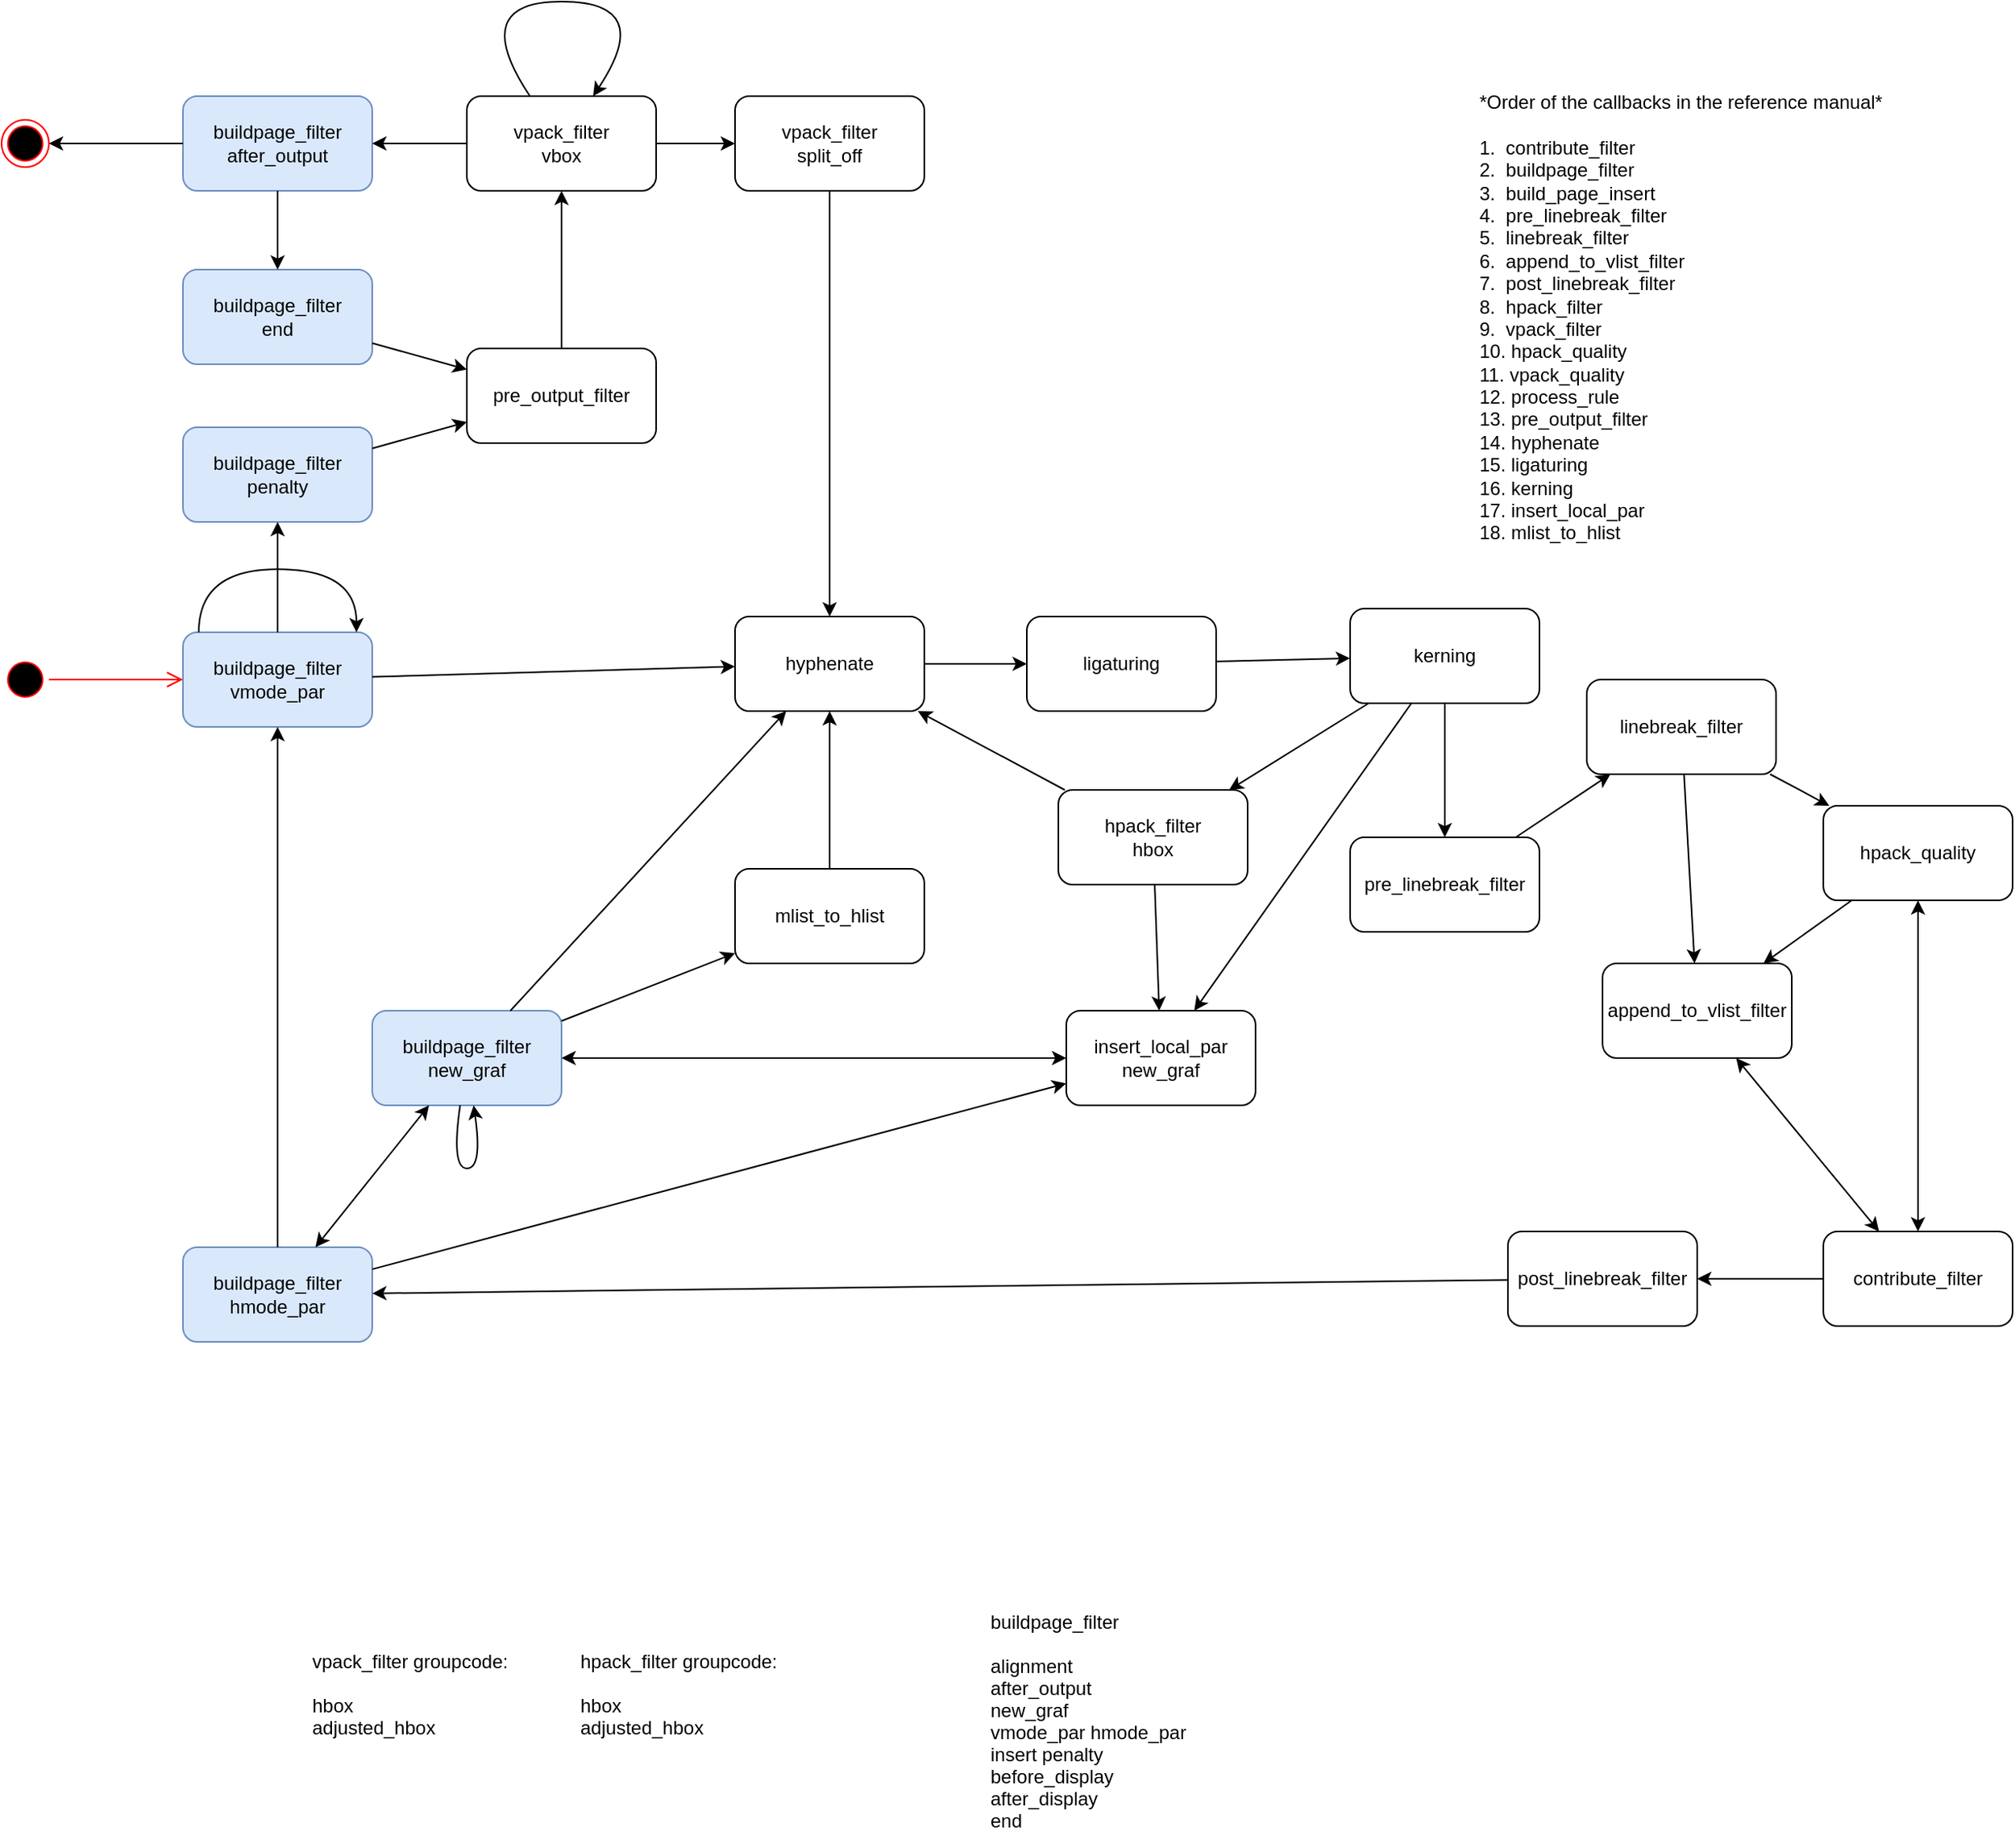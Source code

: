<mxfile version="20.7.4" type="github">
  <diagram id="zfaEt4gKCj_0UKEIoMqn" name="Page-1">
    <mxGraphModel dx="2643" dy="2744" grid="1" gridSize="10" guides="1" tooltips="1" connect="1" arrows="1" fold="1" page="1" pageScale="1" pageWidth="850" pageHeight="1100" math="0" shadow="0">
      <root>
        <mxCell id="0" />
        <mxCell id="1" parent="0" />
        <mxCell id="djWxkopLFHNJiZqGL8su-4" value="&lt;div&gt;buildpage_filter&lt;/div&gt;&lt;div&gt;vmode_par&lt;br&gt;&lt;/div&gt;" style="rounded=1;whiteSpace=wrap;html=1;fillColor=#dae8fc;strokeColor=#6c8ebf;" parent="1" vertex="1">
          <mxGeometry x="-340" y="370" width="120" height="60" as="geometry" />
        </mxCell>
        <mxCell id="otv5-7mAPzJiCk5ETvPB-1" value="hyphenate" style="rounded=1;whiteSpace=wrap;html=1;" parent="1" vertex="1">
          <mxGeometry x="10" y="360" width="120" height="60" as="geometry" />
        </mxCell>
        <mxCell id="otv5-7mAPzJiCk5ETvPB-4" value="ligaturing" style="rounded=1;whiteSpace=wrap;html=1;" parent="1" vertex="1">
          <mxGeometry x="195" y="360" width="120" height="60" as="geometry" />
        </mxCell>
        <mxCell id="otv5-7mAPzJiCk5ETvPB-5" value="&lt;div&gt;insert_local_par&lt;/div&gt;&lt;div&gt;new_graf&lt;br&gt;&lt;/div&gt;" style="rounded=1;whiteSpace=wrap;html=1;" parent="1" vertex="1">
          <mxGeometry x="220" y="610" width="120" height="60" as="geometry" />
        </mxCell>
        <mxCell id="otv5-7mAPzJiCk5ETvPB-6" value="kerning" style="rounded=1;whiteSpace=wrap;html=1;" parent="1" vertex="1">
          <mxGeometry x="400" y="355" width="120" height="60" as="geometry" />
        </mxCell>
        <mxCell id="otv5-7mAPzJiCk5ETvPB-7" value="&lt;div&gt;hpack_filter&lt;/div&gt;&lt;div&gt;hbox&lt;br&gt;&lt;/div&gt;" style="rounded=1;whiteSpace=wrap;html=1;" parent="1" vertex="1">
          <mxGeometry x="215" y="470" width="120" height="60" as="geometry" />
        </mxCell>
        <mxCell id="otv5-7mAPzJiCk5ETvPB-18" value="&lt;div&gt;buildpage_filter&lt;/div&gt;&lt;div&gt;hmode_par&lt;br&gt;&lt;/div&gt;" style="rounded=1;whiteSpace=wrap;html=1;fillColor=#dae8fc;strokeColor=#6c8ebf;" parent="1" vertex="1">
          <mxGeometry x="-340" y="760" width="120" height="60" as="geometry" />
        </mxCell>
        <mxCell id="otv5-7mAPzJiCk5ETvPB-19" value="&lt;div&gt;buildpage_filter&lt;/div&gt;&lt;div&gt;new_graf&lt;br&gt;&lt;/div&gt;" style="rounded=1;whiteSpace=wrap;html=1;fillColor=#dae8fc;strokeColor=#6c8ebf;" parent="1" vertex="1">
          <mxGeometry x="-220" y="610" width="120" height="60" as="geometry" />
        </mxCell>
        <mxCell id="otv5-7mAPzJiCk5ETvPB-25" value="" style="endArrow=classic;html=1;rounded=0;sketch=0;strokeColor=default;" parent="1" source="otv5-7mAPzJiCk5ETvPB-1" target="otv5-7mAPzJiCk5ETvPB-4" edge="1">
          <mxGeometry width="50" height="50" relative="1" as="geometry">
            <mxPoint x="180" y="470" as="sourcePoint" />
            <mxPoint x="310" y="410" as="targetPoint" />
          </mxGeometry>
        </mxCell>
        <mxCell id="otv5-7mAPzJiCk5ETvPB-26" value="" style="endArrow=classic;html=1;rounded=0;sketch=0;strokeColor=default;" parent="1" source="djWxkopLFHNJiZqGL8su-4" target="otv5-7mAPzJiCk5ETvPB-1" edge="1">
          <mxGeometry width="50" height="50" relative="1" as="geometry">
            <mxPoint x="430" y="700" as="sourcePoint" />
            <mxPoint x="480" y="650" as="targetPoint" />
          </mxGeometry>
        </mxCell>
        <mxCell id="otv5-7mAPzJiCk5ETvPB-27" value="" style="endArrow=classic;html=1;rounded=0;sketch=0;strokeColor=default;" parent="1" source="otv5-7mAPzJiCk5ETvPB-4" target="otv5-7mAPzJiCk5ETvPB-6" edge="1">
          <mxGeometry width="50" height="50" relative="1" as="geometry">
            <mxPoint x="410" y="270" as="sourcePoint" />
            <mxPoint x="460" y="220" as="targetPoint" />
          </mxGeometry>
        </mxCell>
        <mxCell id="otv5-7mAPzJiCk5ETvPB-28" value="" style="endArrow=classic;html=1;rounded=0;sketch=0;strokeColor=default;" parent="1" source="otv5-7mAPzJiCk5ETvPB-6" target="otv5-7mAPzJiCk5ETvPB-7" edge="1">
          <mxGeometry width="50" height="50" relative="1" as="geometry">
            <mxPoint x="450" y="720" as="sourcePoint" />
            <mxPoint x="500" y="670" as="targetPoint" />
          </mxGeometry>
        </mxCell>
        <mxCell id="otv5-7mAPzJiCk5ETvPB-29" value="" style="endArrow=classic;html=1;rounded=0;sketch=0;strokeColor=default;" parent="1" source="otv5-7mAPzJiCk5ETvPB-7" target="otv5-7mAPzJiCk5ETvPB-1" edge="1">
          <mxGeometry width="50" height="50" relative="1" as="geometry">
            <mxPoint x="460" y="730" as="sourcePoint" />
            <mxPoint x="510" y="680" as="targetPoint" />
          </mxGeometry>
        </mxCell>
        <mxCell id="otv5-7mAPzJiCk5ETvPB-31" value="" style="endArrow=classic;html=1;rounded=0;sketch=0;strokeColor=default;" parent="1" source="otv5-7mAPzJiCk5ETvPB-6" target="otv5-7mAPzJiCk5ETvPB-5" edge="1">
          <mxGeometry width="50" height="50" relative="1" as="geometry">
            <mxPoint x="430" y="700" as="sourcePoint" />
            <mxPoint x="480" y="650" as="targetPoint" />
          </mxGeometry>
        </mxCell>
        <mxCell id="otv5-7mAPzJiCk5ETvPB-34" value="" style="endArrow=classic;html=1;rounded=0;sketch=0;strokeColor=default;" parent="1" edge="1" target="69okxtc1C7XsFGIcPhdR-3" source="otv5-7mAPzJiCk5ETvPB-6">
          <mxGeometry width="50" height="50" relative="1" as="geometry">
            <mxPoint x="450" y="720" as="sourcePoint" />
            <mxPoint x="500" y="670" as="targetPoint" />
          </mxGeometry>
        </mxCell>
        <mxCell id="otv5-7mAPzJiCk5ETvPB-35" value="" style="endArrow=classic;html=1;rounded=0;sketch=0;strokeColor=default;" parent="1" source="otv5-7mAPzJiCk5ETvPB-40" target="otv5-7mAPzJiCk5ETvPB-1" edge="1">
          <mxGeometry width="50" height="50" relative="1" as="geometry">
            <mxPoint x="460" y="730" as="sourcePoint" />
            <mxPoint x="80" y="320" as="targetPoint" />
          </mxGeometry>
        </mxCell>
        <mxCell id="otv5-7mAPzJiCk5ETvPB-36" value="" style="endArrow=classic;html=1;rounded=0;sketch=0;strokeColor=default;" parent="1" source="otv5-7mAPzJiCk5ETvPB-19" target="otv5-7mAPzJiCk5ETvPB-40" edge="1">
          <mxGeometry width="50" height="50" relative="1" as="geometry">
            <mxPoint x="80" y="730" as="sourcePoint" />
            <mxPoint x="130" y="680" as="targetPoint" />
          </mxGeometry>
        </mxCell>
        <mxCell id="otv5-7mAPzJiCk5ETvPB-39" value="linebreak_filter" style="rounded=1;whiteSpace=wrap;html=1;" parent="1" vertex="1">
          <mxGeometry x="550" y="400" width="120" height="60" as="geometry" />
        </mxCell>
        <mxCell id="otv5-7mAPzJiCk5ETvPB-40" value="mlist_to_hlist" style="rounded=1;whiteSpace=wrap;html=1;" parent="1" vertex="1">
          <mxGeometry x="10" y="520" width="120" height="60" as="geometry" />
        </mxCell>
        <mxCell id="69okxtc1C7XsFGIcPhdR-1" value="append_to_vlist_filter" style="rounded=1;whiteSpace=wrap;html=1;" vertex="1" parent="1">
          <mxGeometry x="560" y="580" width="120" height="60" as="geometry" />
        </mxCell>
        <mxCell id="69okxtc1C7XsFGIcPhdR-2" value="&lt;div&gt;buildpage_filter&lt;/div&gt;&lt;div&gt;penalty&lt;br&gt;&lt;/div&gt;" style="rounded=1;whiteSpace=wrap;html=1;fillColor=#dae8fc;strokeColor=#6c8ebf;" vertex="1" parent="1">
          <mxGeometry x="-340" y="240" width="120" height="60" as="geometry" />
        </mxCell>
        <mxCell id="69okxtc1C7XsFGIcPhdR-3" value="pre_linebreak_filter" style="rounded=1;whiteSpace=wrap;html=1;" vertex="1" parent="1">
          <mxGeometry x="400" y="500" width="120" height="60" as="geometry" />
        </mxCell>
        <mxCell id="69okxtc1C7XsFGIcPhdR-4" value="" style="endArrow=classic;html=1;rounded=0;sketch=0;strokeColor=default;" edge="1" parent="1" source="69okxtc1C7XsFGIcPhdR-3" target="otv5-7mAPzJiCk5ETvPB-39">
          <mxGeometry width="50" height="50" relative="1" as="geometry">
            <mxPoint x="460" y="730" as="sourcePoint" />
            <mxPoint x="510" y="680" as="targetPoint" />
          </mxGeometry>
        </mxCell>
        <mxCell id="69okxtc1C7XsFGIcPhdR-5" value="" style="endArrow=classic;html=1;rounded=0;sketch=0;strokeColor=default;" edge="1" parent="1" source="otv5-7mAPzJiCk5ETvPB-39" target="69okxtc1C7XsFGIcPhdR-1">
          <mxGeometry width="50" height="50" relative="1" as="geometry">
            <mxPoint x="470" y="740" as="sourcePoint" />
            <mxPoint x="520" y="690" as="targetPoint" />
          </mxGeometry>
        </mxCell>
        <mxCell id="69okxtc1C7XsFGIcPhdR-9" value="post_linebreak_filter" style="rounded=1;whiteSpace=wrap;html=1;" vertex="1" parent="1">
          <mxGeometry x="500" y="750" width="120" height="60" as="geometry" />
        </mxCell>
        <mxCell id="69okxtc1C7XsFGIcPhdR-10" value="pre_output_filter" style="rounded=1;whiteSpace=wrap;html=1;" vertex="1" parent="1">
          <mxGeometry x="-160" y="190" width="120" height="60" as="geometry" />
        </mxCell>
        <mxCell id="69okxtc1C7XsFGIcPhdR-12" value="" style="endArrow=classic;html=1;rounded=0;sketch=0;strokeColor=default;" edge="1" parent="1" source="69okxtc1C7XsFGIcPhdR-10" target="69okxtc1C7XsFGIcPhdR-18">
          <mxGeometry width="50" height="50" relative="1" as="geometry">
            <mxPoint x="-80" y="940" as="sourcePoint" />
            <mxPoint x="-30" y="890" as="targetPoint" />
          </mxGeometry>
        </mxCell>
        <mxCell id="69okxtc1C7XsFGIcPhdR-13" value="" style="endArrow=classic;html=1;rounded=0;sketch=0;strokeColor=default;" edge="1" parent="1" source="djWxkopLFHNJiZqGL8su-4" target="69okxtc1C7XsFGIcPhdR-2">
          <mxGeometry width="50" height="50" relative="1" as="geometry">
            <mxPoint x="-200" y="920" as="sourcePoint" />
            <mxPoint x="-150" y="870" as="targetPoint" />
          </mxGeometry>
        </mxCell>
        <mxCell id="69okxtc1C7XsFGIcPhdR-14" value="" style="endArrow=classic;html=1;rounded=0;sketch=0;strokeColor=default;" edge="1" parent="1" source="69okxtc1C7XsFGIcPhdR-9" target="otv5-7mAPzJiCk5ETvPB-18">
          <mxGeometry width="50" height="50" relative="1" as="geometry">
            <mxPoint x="360" y="710" as="sourcePoint" />
            <mxPoint x="410" y="660" as="targetPoint" />
          </mxGeometry>
        </mxCell>
        <mxCell id="69okxtc1C7XsFGIcPhdR-15" value="" style="endArrow=classic;html=1;rounded=0;sketch=0;strokeColor=default;" edge="1" parent="1" source="otv5-7mAPzJiCk5ETvPB-18" target="djWxkopLFHNJiZqGL8su-4">
          <mxGeometry width="50" height="50" relative="1" as="geometry">
            <mxPoint x="-190" y="930" as="sourcePoint" />
            <mxPoint x="-140" y="880" as="targetPoint" />
          </mxGeometry>
        </mxCell>
        <mxCell id="69okxtc1C7XsFGIcPhdR-16" value="" style="endArrow=classic;html=1;rounded=0;sketch=0;strokeColor=default;" edge="1" parent="1" source="69okxtc1C7XsFGIcPhdR-2" target="69okxtc1C7XsFGIcPhdR-10">
          <mxGeometry width="50" height="50" relative="1" as="geometry">
            <mxPoint x="360" y="710" as="sourcePoint" />
            <mxPoint x="410" y="660" as="targetPoint" />
          </mxGeometry>
        </mxCell>
        <mxCell id="69okxtc1C7XsFGIcPhdR-17" value="&lt;div&gt;buildpage_filter&lt;/div&gt;&lt;div&gt;end&lt;br&gt;&lt;/div&gt;" style="rounded=1;whiteSpace=wrap;html=1;fillColor=#dae8fc;strokeColor=#6c8ebf;" vertex="1" parent="1">
          <mxGeometry x="-340" y="140" width="120" height="60" as="geometry" />
        </mxCell>
        <mxCell id="69okxtc1C7XsFGIcPhdR-18" value="&lt;div&gt;vpack_filter&lt;/div&gt;&lt;div&gt;vbox&lt;br&gt;&lt;/div&gt;" style="rounded=1;whiteSpace=wrap;html=1;" vertex="1" parent="1">
          <mxGeometry x="-160" y="30" width="120" height="60" as="geometry" />
        </mxCell>
        <mxCell id="69okxtc1C7XsFGIcPhdR-19" value="" style="endArrow=classic;html=1;rounded=0;sketch=0;strokeColor=default;" edge="1" parent="1" source="69okxtc1C7XsFGIcPhdR-21" target="otv5-7mAPzJiCk5ETvPB-1">
          <mxGeometry width="50" height="50" relative="1" as="geometry">
            <mxPoint x="-90" y="930" as="sourcePoint" />
            <mxPoint x="-40" y="880" as="targetPoint" />
          </mxGeometry>
        </mxCell>
        <mxCell id="69okxtc1C7XsFGIcPhdR-20" value="" style="endArrow=classic;html=1;sketch=0;strokeColor=default;curved=1;" edge="1" parent="1" source="69okxtc1C7XsFGIcPhdR-18" target="69okxtc1C7XsFGIcPhdR-18">
          <mxGeometry width="50" height="50" relative="1" as="geometry">
            <mxPoint x="350" y="790" as="sourcePoint" />
            <mxPoint x="400" y="740" as="targetPoint" />
            <Array as="points">
              <mxPoint x="-40" y="-30" />
            </Array>
          </mxGeometry>
        </mxCell>
        <mxCell id="69okxtc1C7XsFGIcPhdR-21" value="&lt;div&gt;vpack_filter&lt;/div&gt;&lt;div&gt;split_off&lt;br&gt;&lt;/div&gt;" style="rounded=1;whiteSpace=wrap;html=1;" vertex="1" parent="1">
          <mxGeometry x="10" y="30" width="120" height="60" as="geometry" />
        </mxCell>
        <mxCell id="69okxtc1C7XsFGIcPhdR-22" value="&lt;div&gt;buildpage_filter&lt;/div&gt;&lt;div&gt;after_output&lt;br&gt;&lt;/div&gt;" style="rounded=1;whiteSpace=wrap;html=1;fillColor=#dae8fc;strokeColor=#6c8ebf;" vertex="1" parent="1">
          <mxGeometry x="-340" y="30" width="120" height="60" as="geometry" />
        </mxCell>
        <mxCell id="69okxtc1C7XsFGIcPhdR-24" value="" style="endArrow=classic;html=1;rounded=0;sketch=0;strokeColor=default;" edge="1" parent="1" source="69okxtc1C7XsFGIcPhdR-18" target="69okxtc1C7XsFGIcPhdR-22">
          <mxGeometry width="50" height="50" relative="1" as="geometry">
            <mxPoint x="350" y="790" as="sourcePoint" />
            <mxPoint x="10" y="1150" as="targetPoint" />
          </mxGeometry>
        </mxCell>
        <mxCell id="69okxtc1C7XsFGIcPhdR-27" value="" style="ellipse;html=1;shape=startState;fillColor=#000000;strokeColor=#ff0000;" vertex="1" parent="1">
          <mxGeometry x="-455" y="385" width="30" height="30" as="geometry" />
        </mxCell>
        <mxCell id="69okxtc1C7XsFGIcPhdR-28" value="" style="edgeStyle=orthogonalEdgeStyle;html=1;verticalAlign=bottom;endArrow=open;endSize=8;strokeColor=#ff0000;rounded=0;sketch=0;exitX=1;exitY=0.5;exitDx=0;exitDy=0;" edge="1" source="69okxtc1C7XsFGIcPhdR-27" parent="1" target="djWxkopLFHNJiZqGL8su-4">
          <mxGeometry relative="1" as="geometry">
            <mxPoint x="-160" y="660" as="targetPoint" />
          </mxGeometry>
        </mxCell>
        <mxCell id="69okxtc1C7XsFGIcPhdR-30" value="" style="ellipse;html=1;shape=endState;fillColor=#000000;strokeColor=#ff0000;" vertex="1" parent="1">
          <mxGeometry x="-455" y="45" width="30" height="30" as="geometry" />
        </mxCell>
        <mxCell id="69okxtc1C7XsFGIcPhdR-31" value="" style="endArrow=classic;html=1;rounded=0;sketch=0;strokeColor=default;" edge="1" parent="1" source="69okxtc1C7XsFGIcPhdR-22" target="69okxtc1C7XsFGIcPhdR-30">
          <mxGeometry width="50" height="50" relative="1" as="geometry">
            <mxPoint x="350" y="790" as="sourcePoint" />
            <mxPoint x="110" y="1210" as="targetPoint" />
          </mxGeometry>
        </mxCell>
        <mxCell id="69okxtc1C7XsFGIcPhdR-34" value="" style="endArrow=classic;html=1;rounded=0;sketch=0;strokeColor=default;" edge="1" parent="1" source="69okxtc1C7XsFGIcPhdR-17" target="69okxtc1C7XsFGIcPhdR-10">
          <mxGeometry width="50" height="50" relative="1" as="geometry">
            <mxPoint x="350" y="780" as="sourcePoint" />
            <mxPoint x="400" y="730" as="targetPoint" />
          </mxGeometry>
        </mxCell>
        <mxCell id="69okxtc1C7XsFGIcPhdR-36" value="" style="endArrow=classic;html=1;rounded=0;sketch=0;strokeColor=default;" edge="1" parent="1" source="69okxtc1C7XsFGIcPhdR-22" target="69okxtc1C7XsFGIcPhdR-17">
          <mxGeometry width="50" height="50" relative="1" as="geometry">
            <mxPoint x="350" y="780" as="sourcePoint" />
            <mxPoint x="400" y="730" as="targetPoint" />
          </mxGeometry>
        </mxCell>
        <mxCell id="69okxtc1C7XsFGIcPhdR-37" value="*Order of the callbacks in the reference manual*&#xa;&#xa;1.  contribute_filter&#xa;2.  buildpage_filter&#xa;3.  build_page_insert&#xa;4.  pre_linebreak_filter&#xa;5.  linebreak_filter&#xa;6.  append_to_vlist_filter&#xa;7.  post_linebreak_filter&#xa;8.  hpack_filter&#xa;9.  vpack_filter&#xa;10. hpack_quality&#xa;11. vpack_quality&#xa;12. process_rule&#xa;13. pre_output_filter&#xa;14. hyphenate&#xa;15. ligaturing&#xa;16. kerning&#xa;17. insert_local_par&#xa;18. mlist_to_hlist" style="text;whiteSpace=wrap;html=1;" vertex="1" parent="1">
          <mxGeometry x="480" y="20" width="290" height="310" as="geometry" />
        </mxCell>
        <mxCell id="69okxtc1C7XsFGIcPhdR-40" value="buildpage_filter&#xa;&#xa;alignment&#xa;after_output &#xa;new_graf &#xa;vmode_par hmode_par &#xa;insert penalty &#xa;before_display &#xa;after_display &#xa;end" style="align=left;fontColor=default;fontStyle=0;strokeColor=none;fillColor=none;" vertex="1" parent="1">
          <mxGeometry x="170" y="980" width="140" height="160" as="geometry" />
        </mxCell>
        <mxCell id="69okxtc1C7XsFGIcPhdR-43" value="" style="endArrow=classic;html=1;rounded=0;sketch=0;strokeColor=default;fontColor=default;" edge="1" parent="1" source="69okxtc1C7XsFGIcPhdR-18" target="69okxtc1C7XsFGIcPhdR-21">
          <mxGeometry width="50" height="50" relative="1" as="geometry">
            <mxPoint x="290" y="1070" as="sourcePoint" />
            <mxPoint x="340" y="1020" as="targetPoint" />
          </mxGeometry>
        </mxCell>
        <mxCell id="69okxtc1C7XsFGIcPhdR-44" value="hpack_filter groupcode:&#xa;&#xa;hbox&#xa;adjusted_hbox&#xa;" style="align=left;fontColor=default;fontStyle=0;strokeColor=none;fillColor=none;" vertex="1" parent="1">
          <mxGeometry x="-90" y="970" width="140" height="160" as="geometry" />
        </mxCell>
        <mxCell id="69okxtc1C7XsFGIcPhdR-45" value="vpack_filter groupcode:&#xa;&#xa;hbox&#xa;adjusted_hbox&#xa;" style="align=left;fontColor=default;fontStyle=0;strokeColor=none;fillColor=none;" vertex="1" parent="1">
          <mxGeometry x="-260" y="970" width="140" height="160" as="geometry" />
        </mxCell>
        <mxCell id="69okxtc1C7XsFGIcPhdR-6" value="" style="endArrow=classic;html=1;rounded=0;sketch=0;strokeColor=default;" edge="1" parent="1" source="69okxtc1C7XsFGIcPhdR-59" target="69okxtc1C7XsFGIcPhdR-9">
          <mxGeometry width="50" height="50" relative="1" as="geometry">
            <mxPoint x="690" y="910" as="sourcePoint" />
            <mxPoint x="530" y="700" as="targetPoint" />
          </mxGeometry>
        </mxCell>
        <mxCell id="69okxtc1C7XsFGIcPhdR-59" value="contribute_filter" style="rounded=1;whiteSpace=wrap;html=1;fontSize=12;fontColor=default;fillColor=none;" vertex="1" parent="1">
          <mxGeometry x="700" y="750" width="120" height="60" as="geometry" />
        </mxCell>
        <mxCell id="69okxtc1C7XsFGIcPhdR-61" value="" style="endArrow=classic;html=1;rounded=0;sketch=0;strokeColor=default;fontSize=12;fontColor=default;" edge="1" parent="1" source="otv5-7mAPzJiCk5ETvPB-7" target="otv5-7mAPzJiCk5ETvPB-5">
          <mxGeometry width="50" height="50" relative="1" as="geometry">
            <mxPoint x="240" y="1020" as="sourcePoint" />
            <mxPoint x="290" y="970" as="targetPoint" />
          </mxGeometry>
        </mxCell>
        <mxCell id="69okxtc1C7XsFGIcPhdR-64" value="" style="endArrow=classic;startArrow=classic;html=1;rounded=0;sketch=0;strokeColor=default;fontSize=12;fontColor=default;" edge="1" parent="1" source="otv5-7mAPzJiCk5ETvPB-19" target="otv5-7mAPzJiCk5ETvPB-5">
          <mxGeometry width="50" height="50" relative="1" as="geometry">
            <mxPoint x="240" y="1020" as="sourcePoint" />
            <mxPoint x="290" y="970" as="targetPoint" />
          </mxGeometry>
        </mxCell>
        <mxCell id="69okxtc1C7XsFGIcPhdR-65" value="" style="endArrow=classic;startArrow=classic;html=1;rounded=0;sketch=0;strokeColor=default;fontSize=12;fontColor=default;" edge="1" parent="1" source="otv5-7mAPzJiCk5ETvPB-19" target="otv5-7mAPzJiCk5ETvPB-18">
          <mxGeometry width="50" height="50" relative="1" as="geometry">
            <mxPoint x="240" y="1020" as="sourcePoint" />
            <mxPoint x="290" y="970" as="targetPoint" />
          </mxGeometry>
        </mxCell>
        <mxCell id="69okxtc1C7XsFGIcPhdR-66" value="" style="endArrow=classic;html=1;rounded=0;sketch=0;strokeColor=default;fontSize=12;fontColor=default;" edge="1" parent="1" source="otv5-7mAPzJiCk5ETvPB-19" target="otv5-7mAPzJiCk5ETvPB-1">
          <mxGeometry width="50" height="50" relative="1" as="geometry">
            <mxPoint x="240" y="1020" as="sourcePoint" />
            <mxPoint x="290" y="970" as="targetPoint" />
          </mxGeometry>
        </mxCell>
        <mxCell id="69okxtc1C7XsFGIcPhdR-68" value="hpack_quality" style="rounded=1;whiteSpace=wrap;html=1;fontSize=12;fontColor=default;fillColor=none;" vertex="1" parent="1">
          <mxGeometry x="700" y="480" width="120" height="60" as="geometry" />
        </mxCell>
        <mxCell id="69okxtc1C7XsFGIcPhdR-69" value="" style="endArrow=classic;html=1;rounded=0;sketch=0;strokeColor=default;fontSize=12;fontColor=default;" edge="1" parent="1" source="otv5-7mAPzJiCk5ETvPB-39" target="69okxtc1C7XsFGIcPhdR-68">
          <mxGeometry width="50" height="50" relative="1" as="geometry">
            <mxPoint x="240" y="460" as="sourcePoint" />
            <mxPoint x="290" y="410" as="targetPoint" />
          </mxGeometry>
        </mxCell>
        <mxCell id="69okxtc1C7XsFGIcPhdR-70" value="" style="endArrow=classic;html=1;rounded=0;sketch=0;strokeColor=default;fontSize=12;fontColor=default;" edge="1" parent="1" source="69okxtc1C7XsFGIcPhdR-68" target="69okxtc1C7XsFGIcPhdR-1">
          <mxGeometry width="50" height="50" relative="1" as="geometry">
            <mxPoint x="680" y="457.647" as="sourcePoint" />
            <mxPoint x="730" y="472.353" as="targetPoint" />
          </mxGeometry>
        </mxCell>
        <mxCell id="69okxtc1C7XsFGIcPhdR-72" value="" style="endArrow=classic;startArrow=classic;html=1;sketch=0;strokeColor=default;fontSize=12;fontColor=default;rounded=0;" edge="1" parent="1" source="69okxtc1C7XsFGIcPhdR-59" target="69okxtc1C7XsFGIcPhdR-1">
          <mxGeometry width="50" height="50" relative="1" as="geometry">
            <mxPoint x="240" y="460" as="sourcePoint" />
            <mxPoint x="290" y="410" as="targetPoint" />
          </mxGeometry>
        </mxCell>
        <mxCell id="69okxtc1C7XsFGIcPhdR-73" style="edgeStyle=orthogonalEdgeStyle;curved=1;sketch=0;orthogonalLoop=1;jettySize=auto;html=1;strokeColor=default;fontSize=12;fontColor=default;" edge="1" parent="1" source="djWxkopLFHNJiZqGL8su-4" target="djWxkopLFHNJiZqGL8su-4">
          <mxGeometry relative="1" as="geometry">
            <Array as="points">
              <mxPoint x="-330" y="330" />
            </Array>
          </mxGeometry>
        </mxCell>
        <mxCell id="69okxtc1C7XsFGIcPhdR-74" value="" style="endArrow=classic;html=1;sketch=0;strokeColor=default;fontSize=12;fontColor=default;curved=1;" edge="1" parent="1" source="otv5-7mAPzJiCk5ETvPB-19" target="otv5-7mAPzJiCk5ETvPB-19">
          <mxGeometry width="50" height="50" relative="1" as="geometry">
            <mxPoint x="-500" y="780" as="sourcePoint" />
            <mxPoint x="-550" y="830" as="targetPoint" />
            <Array as="points">
              <mxPoint x="-150" y="710" />
            </Array>
          </mxGeometry>
        </mxCell>
        <mxCell id="69okxtc1C7XsFGIcPhdR-75" value="" style="endArrow=classic;html=1;sketch=0;strokeColor=default;fontSize=12;fontColor=default;curved=1;" edge="1" parent="1" source="otv5-7mAPzJiCk5ETvPB-18" target="otv5-7mAPzJiCk5ETvPB-5">
          <mxGeometry width="50" height="50" relative="1" as="geometry">
            <mxPoint x="100" y="740" as="sourcePoint" />
            <mxPoint x="110" y="510" as="targetPoint" />
          </mxGeometry>
        </mxCell>
        <mxCell id="69okxtc1C7XsFGIcPhdR-79" value="" style="endArrow=classic;startArrow=classic;html=1;rounded=0;sketch=0;strokeColor=default;fontSize=12;fontColor=default;" edge="1" parent="1" source="69okxtc1C7XsFGIcPhdR-59" target="69okxtc1C7XsFGIcPhdR-68">
          <mxGeometry width="50" height="50" relative="1" as="geometry">
            <mxPoint x="60" y="560" as="sourcePoint" />
            <mxPoint x="110" y="510" as="targetPoint" />
          </mxGeometry>
        </mxCell>
      </root>
    </mxGraphModel>
  </diagram>
</mxfile>
